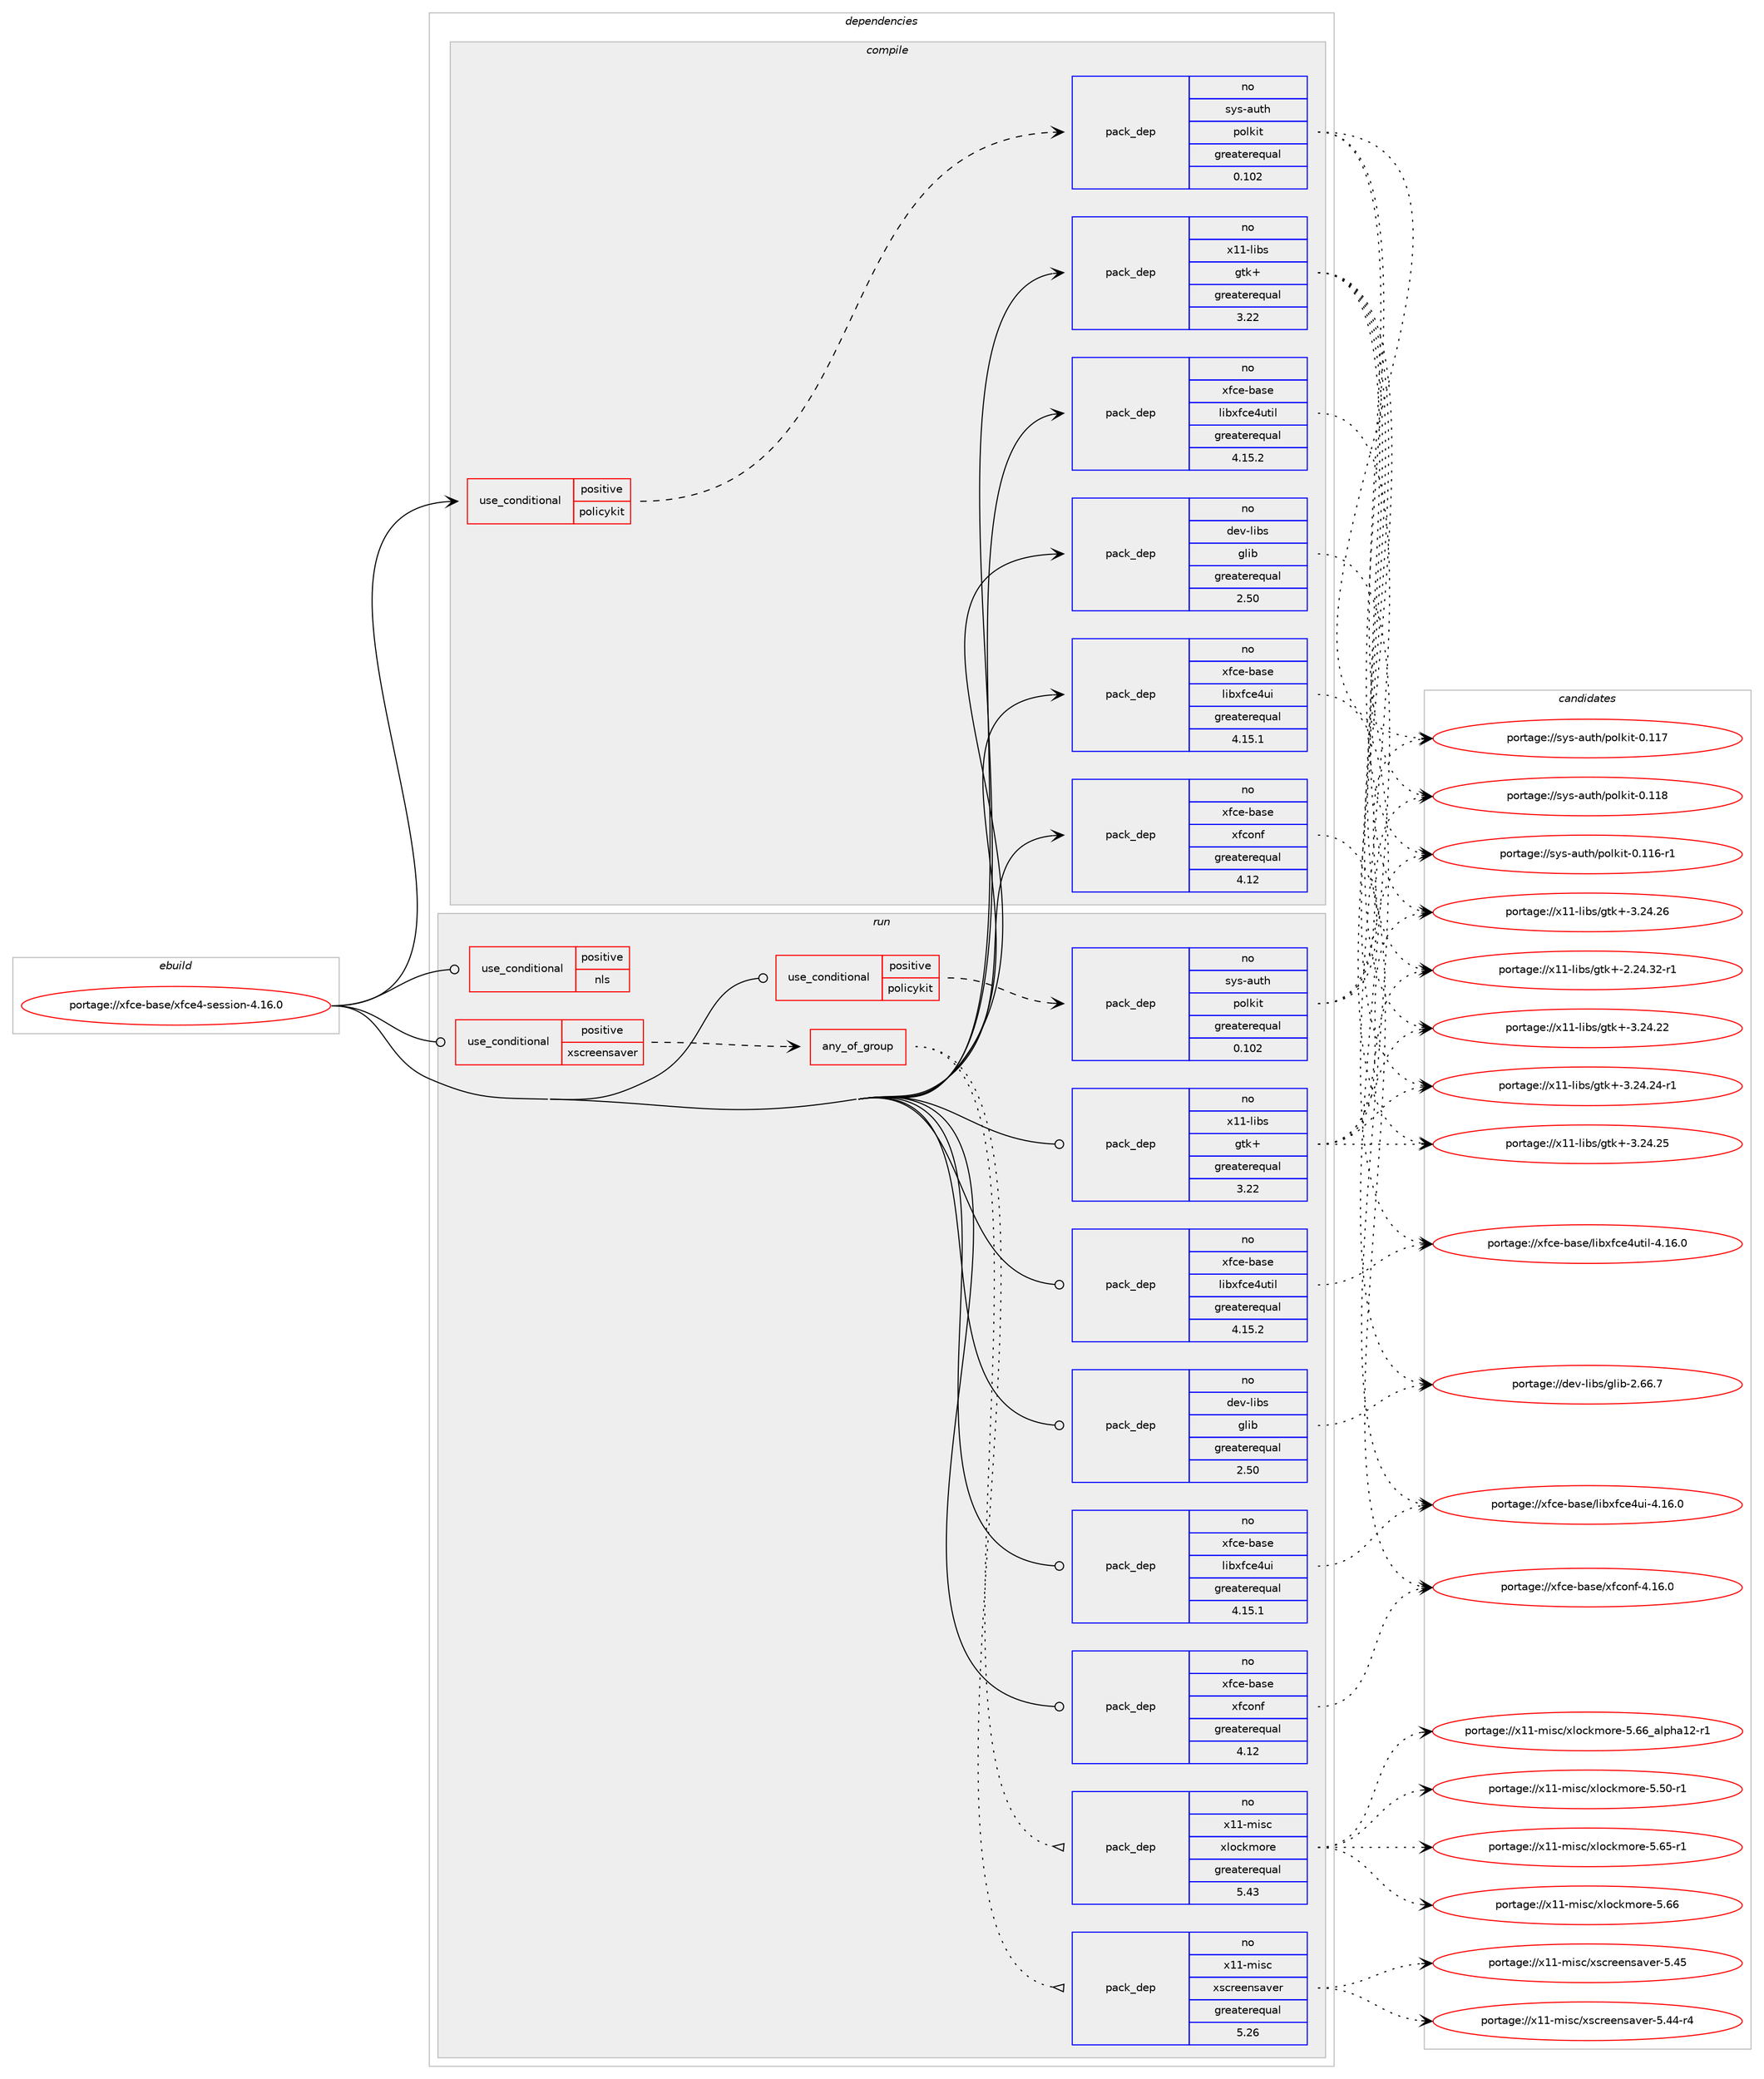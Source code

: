 digraph prolog {

# *************
# Graph options
# *************

newrank=true;
concentrate=true;
compound=true;
graph [rankdir=LR,fontname=Helvetica,fontsize=10,ranksep=1.5];#, ranksep=2.5, nodesep=0.2];
edge  [arrowhead=vee];
node  [fontname=Helvetica,fontsize=10];

# **********
# The ebuild
# **********

subgraph cluster_leftcol {
color=gray;
rank=same;
label=<<i>ebuild</i>>;
id [label="portage://xfce-base/xfce4-session-4.16.0", color=red, width=4, href="../xfce-base/xfce4-session-4.16.0.svg"];
}

# ****************
# The dependencies
# ****************

subgraph cluster_midcol {
color=gray;
label=<<i>dependencies</i>>;
subgraph cluster_compile {
fillcolor="#eeeeee";
style=filled;
label=<<i>compile</i>>;
subgraph cond488 {
dependency1045 [label=<<TABLE BORDER="0" CELLBORDER="1" CELLSPACING="0" CELLPADDING="4"><TR><TD ROWSPAN="3" CELLPADDING="10">use_conditional</TD></TR><TR><TD>positive</TD></TR><TR><TD>policykit</TD></TR></TABLE>>, shape=none, color=red];
subgraph pack534 {
dependency1046 [label=<<TABLE BORDER="0" CELLBORDER="1" CELLSPACING="0" CELLPADDING="4" WIDTH="220"><TR><TD ROWSPAN="6" CELLPADDING="30">pack_dep</TD></TR><TR><TD WIDTH="110">no</TD></TR><TR><TD>sys-auth</TD></TR><TR><TD>polkit</TD></TR><TR><TD>greaterequal</TD></TR><TR><TD>0.102</TD></TR></TABLE>>, shape=none, color=blue];
}
dependency1045:e -> dependency1046:w [weight=20,style="dashed",arrowhead="vee"];
}
id:e -> dependency1045:w [weight=20,style="solid",arrowhead="vee"];
subgraph pack535 {
dependency1047 [label=<<TABLE BORDER="0" CELLBORDER="1" CELLSPACING="0" CELLPADDING="4" WIDTH="220"><TR><TD ROWSPAN="6" CELLPADDING="30">pack_dep</TD></TR><TR><TD WIDTH="110">no</TD></TR><TR><TD>dev-libs</TD></TR><TR><TD>glib</TD></TR><TR><TD>greaterequal</TD></TR><TR><TD>2.50</TD></TR></TABLE>>, shape=none, color=blue];
}
id:e -> dependency1047:w [weight=20,style="solid",arrowhead="vee"];
subgraph pack536 {
dependency1048 [label=<<TABLE BORDER="0" CELLBORDER="1" CELLSPACING="0" CELLPADDING="4" WIDTH="220"><TR><TD ROWSPAN="6" CELLPADDING="30">pack_dep</TD></TR><TR><TD WIDTH="110">no</TD></TR><TR><TD>x11-libs</TD></TR><TR><TD>gtk+</TD></TR><TR><TD>greaterequal</TD></TR><TR><TD>3.22</TD></TR></TABLE>>, shape=none, color=blue];
}
id:e -> dependency1048:w [weight=20,style="solid",arrowhead="vee"];
# *** BEGIN UNKNOWN DEPENDENCY TYPE (TODO) ***
# id -> package_dependency(portage://xfce-base/xfce4-session-4.16.0,install,no,x11-libs,libSM,none,[,,],[],[])
# *** END UNKNOWN DEPENDENCY TYPE (TODO) ***

# *** BEGIN UNKNOWN DEPENDENCY TYPE (TODO) ***
# id -> package_dependency(portage://xfce-base/xfce4-session-4.16.0,install,no,x11-libs,libX11,none,[,,],[],[])
# *** END UNKNOWN DEPENDENCY TYPE (TODO) ***

# *** BEGIN UNKNOWN DEPENDENCY TYPE (TODO) ***
# id -> package_dependency(portage://xfce-base/xfce4-session-4.16.0,install,no,x11-libs,libwnck,none,[,,],[slot(3)],[])
# *** END UNKNOWN DEPENDENCY TYPE (TODO) ***

subgraph pack537 {
dependency1049 [label=<<TABLE BORDER="0" CELLBORDER="1" CELLSPACING="0" CELLPADDING="4" WIDTH="220"><TR><TD ROWSPAN="6" CELLPADDING="30">pack_dep</TD></TR><TR><TD WIDTH="110">no</TD></TR><TR><TD>xfce-base</TD></TR><TR><TD>libxfce4ui</TD></TR><TR><TD>greaterequal</TD></TR><TR><TD>4.15.1</TD></TR></TABLE>>, shape=none, color=blue];
}
id:e -> dependency1049:w [weight=20,style="solid",arrowhead="vee"];
subgraph pack538 {
dependency1050 [label=<<TABLE BORDER="0" CELLBORDER="1" CELLSPACING="0" CELLPADDING="4" WIDTH="220"><TR><TD ROWSPAN="6" CELLPADDING="30">pack_dep</TD></TR><TR><TD WIDTH="110">no</TD></TR><TR><TD>xfce-base</TD></TR><TR><TD>libxfce4util</TD></TR><TR><TD>greaterequal</TD></TR><TR><TD>4.15.2</TD></TR></TABLE>>, shape=none, color=blue];
}
id:e -> dependency1050:w [weight=20,style="solid",arrowhead="vee"];
subgraph pack539 {
dependency1051 [label=<<TABLE BORDER="0" CELLBORDER="1" CELLSPACING="0" CELLPADDING="4" WIDTH="220"><TR><TD ROWSPAN="6" CELLPADDING="30">pack_dep</TD></TR><TR><TD WIDTH="110">no</TD></TR><TR><TD>xfce-base</TD></TR><TR><TD>xfconf</TD></TR><TR><TD>greaterequal</TD></TR><TR><TD>4.12</TD></TR></TABLE>>, shape=none, color=blue];
}
id:e -> dependency1051:w [weight=20,style="solid",arrowhead="vee"];
}
subgraph cluster_compileandrun {
fillcolor="#eeeeee";
style=filled;
label=<<i>compile and run</i>>;
}
subgraph cluster_run {
fillcolor="#eeeeee";
style=filled;
label=<<i>run</i>>;
subgraph cond489 {
dependency1052 [label=<<TABLE BORDER="0" CELLBORDER="1" CELLSPACING="0" CELLPADDING="4"><TR><TD ROWSPAN="3" CELLPADDING="10">use_conditional</TD></TR><TR><TD>positive</TD></TR><TR><TD>nls</TD></TR></TABLE>>, shape=none, color=red];
# *** BEGIN UNKNOWN DEPENDENCY TYPE (TODO) ***
# dependency1052 -> package_dependency(portage://xfce-base/xfce4-session-4.16.0,run,no,x11-misc,xdg-user-dirs,none,[,,],[],[])
# *** END UNKNOWN DEPENDENCY TYPE (TODO) ***

}
id:e -> dependency1052:w [weight=20,style="solid",arrowhead="odot"];
subgraph cond490 {
dependency1053 [label=<<TABLE BORDER="0" CELLBORDER="1" CELLSPACING="0" CELLPADDING="4"><TR><TD ROWSPAN="3" CELLPADDING="10">use_conditional</TD></TR><TR><TD>positive</TD></TR><TR><TD>policykit</TD></TR></TABLE>>, shape=none, color=red];
subgraph pack540 {
dependency1054 [label=<<TABLE BORDER="0" CELLBORDER="1" CELLSPACING="0" CELLPADDING="4" WIDTH="220"><TR><TD ROWSPAN="6" CELLPADDING="30">pack_dep</TD></TR><TR><TD WIDTH="110">no</TD></TR><TR><TD>sys-auth</TD></TR><TR><TD>polkit</TD></TR><TR><TD>greaterequal</TD></TR><TR><TD>0.102</TD></TR></TABLE>>, shape=none, color=blue];
}
dependency1053:e -> dependency1054:w [weight=20,style="dashed",arrowhead="vee"];
}
id:e -> dependency1053:w [weight=20,style="solid",arrowhead="odot"];
subgraph cond491 {
dependency1055 [label=<<TABLE BORDER="0" CELLBORDER="1" CELLSPACING="0" CELLPADDING="4"><TR><TD ROWSPAN="3" CELLPADDING="10">use_conditional</TD></TR><TR><TD>positive</TD></TR><TR><TD>xscreensaver</TD></TR></TABLE>>, shape=none, color=red];
subgraph any23 {
dependency1056 [label=<<TABLE BORDER="0" CELLBORDER="1" CELLSPACING="0" CELLPADDING="4"><TR><TD CELLPADDING="10">any_of_group</TD></TR></TABLE>>, shape=none, color=red];# *** BEGIN UNKNOWN DEPENDENCY TYPE (TODO) ***
# dependency1056 -> package_dependency(portage://xfce-base/xfce4-session-4.16.0,run,no,xfce-extra,xfce4-screensaver,none,[,,],[],[])
# *** END UNKNOWN DEPENDENCY TYPE (TODO) ***

subgraph pack541 {
dependency1057 [label=<<TABLE BORDER="0" CELLBORDER="1" CELLSPACING="0" CELLPADDING="4" WIDTH="220"><TR><TD ROWSPAN="6" CELLPADDING="30">pack_dep</TD></TR><TR><TD WIDTH="110">no</TD></TR><TR><TD>x11-misc</TD></TR><TR><TD>xscreensaver</TD></TR><TR><TD>greaterequal</TD></TR><TR><TD>5.26</TD></TR></TABLE>>, shape=none, color=blue];
}
dependency1056:e -> dependency1057:w [weight=20,style="dotted",arrowhead="oinv"];
subgraph pack542 {
dependency1058 [label=<<TABLE BORDER="0" CELLBORDER="1" CELLSPACING="0" CELLPADDING="4" WIDTH="220"><TR><TD ROWSPAN="6" CELLPADDING="30">pack_dep</TD></TR><TR><TD WIDTH="110">no</TD></TR><TR><TD>x11-misc</TD></TR><TR><TD>xlockmore</TD></TR><TR><TD>greaterequal</TD></TR><TR><TD>5.43</TD></TR></TABLE>>, shape=none, color=blue];
}
dependency1056:e -> dependency1058:w [weight=20,style="dotted",arrowhead="oinv"];
# *** BEGIN UNKNOWN DEPENDENCY TYPE (TODO) ***
# dependency1056 -> package_dependency(portage://xfce-base/xfce4-session-4.16.0,run,no,x11-misc,slock,none,[,,],[],[])
# *** END UNKNOWN DEPENDENCY TYPE (TODO) ***

# *** BEGIN UNKNOWN DEPENDENCY TYPE (TODO) ***
# dependency1056 -> package_dependency(portage://xfce-base/xfce4-session-4.16.0,run,no,x11-misc,alock,none,[,,],[],[use(enable(pam),none)])
# *** END UNKNOWN DEPENDENCY TYPE (TODO) ***

}
dependency1055:e -> dependency1056:w [weight=20,style="dashed",arrowhead="vee"];
}
id:e -> dependency1055:w [weight=20,style="solid",arrowhead="odot"];
subgraph pack543 {
dependency1059 [label=<<TABLE BORDER="0" CELLBORDER="1" CELLSPACING="0" CELLPADDING="4" WIDTH="220"><TR><TD ROWSPAN="6" CELLPADDING="30">pack_dep</TD></TR><TR><TD WIDTH="110">no</TD></TR><TR><TD>dev-libs</TD></TR><TR><TD>glib</TD></TR><TR><TD>greaterequal</TD></TR><TR><TD>2.50</TD></TR></TABLE>>, shape=none, color=blue];
}
id:e -> dependency1059:w [weight=20,style="solid",arrowhead="odot"];
# *** BEGIN UNKNOWN DEPENDENCY TYPE (TODO) ***
# id -> package_dependency(portage://xfce-base/xfce4-session-4.16.0,run,no,x11-apps,iceauth,none,[,,],[],[])
# *** END UNKNOWN DEPENDENCY TYPE (TODO) ***

# *** BEGIN UNKNOWN DEPENDENCY TYPE (TODO) ***
# id -> package_dependency(portage://xfce-base/xfce4-session-4.16.0,run,no,x11-apps,xrdb,none,[,,],[],[])
# *** END UNKNOWN DEPENDENCY TYPE (TODO) ***

subgraph pack544 {
dependency1060 [label=<<TABLE BORDER="0" CELLBORDER="1" CELLSPACING="0" CELLPADDING="4" WIDTH="220"><TR><TD ROWSPAN="6" CELLPADDING="30">pack_dep</TD></TR><TR><TD WIDTH="110">no</TD></TR><TR><TD>x11-libs</TD></TR><TR><TD>gtk+</TD></TR><TR><TD>greaterequal</TD></TR><TR><TD>3.22</TD></TR></TABLE>>, shape=none, color=blue];
}
id:e -> dependency1060:w [weight=20,style="solid",arrowhead="odot"];
# *** BEGIN UNKNOWN DEPENDENCY TYPE (TODO) ***
# id -> package_dependency(portage://xfce-base/xfce4-session-4.16.0,run,no,x11-libs,libSM,none,[,,],[],[])
# *** END UNKNOWN DEPENDENCY TYPE (TODO) ***

# *** BEGIN UNKNOWN DEPENDENCY TYPE (TODO) ***
# id -> package_dependency(portage://xfce-base/xfce4-session-4.16.0,run,no,x11-libs,libX11,none,[,,],[],[])
# *** END UNKNOWN DEPENDENCY TYPE (TODO) ***

# *** BEGIN UNKNOWN DEPENDENCY TYPE (TODO) ***
# id -> package_dependency(portage://xfce-base/xfce4-session-4.16.0,run,no,x11-libs,libwnck,none,[,,],[slot(3)],[])
# *** END UNKNOWN DEPENDENCY TYPE (TODO) ***

subgraph pack545 {
dependency1061 [label=<<TABLE BORDER="0" CELLBORDER="1" CELLSPACING="0" CELLPADDING="4" WIDTH="220"><TR><TD ROWSPAN="6" CELLPADDING="30">pack_dep</TD></TR><TR><TD WIDTH="110">no</TD></TR><TR><TD>xfce-base</TD></TR><TR><TD>libxfce4ui</TD></TR><TR><TD>greaterequal</TD></TR><TR><TD>4.15.1</TD></TR></TABLE>>, shape=none, color=blue];
}
id:e -> dependency1061:w [weight=20,style="solid",arrowhead="odot"];
subgraph pack546 {
dependency1062 [label=<<TABLE BORDER="0" CELLBORDER="1" CELLSPACING="0" CELLPADDING="4" WIDTH="220"><TR><TD ROWSPAN="6" CELLPADDING="30">pack_dep</TD></TR><TR><TD WIDTH="110">no</TD></TR><TR><TD>xfce-base</TD></TR><TR><TD>libxfce4util</TD></TR><TR><TD>greaterequal</TD></TR><TR><TD>4.15.2</TD></TR></TABLE>>, shape=none, color=blue];
}
id:e -> dependency1062:w [weight=20,style="solid",arrowhead="odot"];
subgraph pack547 {
dependency1063 [label=<<TABLE BORDER="0" CELLBORDER="1" CELLSPACING="0" CELLPADDING="4" WIDTH="220"><TR><TD ROWSPAN="6" CELLPADDING="30">pack_dep</TD></TR><TR><TD WIDTH="110">no</TD></TR><TR><TD>xfce-base</TD></TR><TR><TD>xfconf</TD></TR><TR><TD>greaterequal</TD></TR><TR><TD>4.12</TD></TR></TABLE>>, shape=none, color=blue];
}
id:e -> dependency1063:w [weight=20,style="solid",arrowhead="odot"];
}
}

# **************
# The candidates
# **************

subgraph cluster_choices {
rank=same;
color=gray;
label=<<i>candidates</i>>;

subgraph choice534 {
color=black;
nodesep=1;
choice1151211154597117116104471121111081071051164548464949544511449 [label="portage://sys-auth/polkit-0.116-r1", color=red, width=4,href="../sys-auth/polkit-0.116-r1.svg"];
choice115121115459711711610447112111108107105116454846494955 [label="portage://sys-auth/polkit-0.117", color=red, width=4,href="../sys-auth/polkit-0.117.svg"];
choice115121115459711711610447112111108107105116454846494956 [label="portage://sys-auth/polkit-0.118", color=red, width=4,href="../sys-auth/polkit-0.118.svg"];
dependency1046:e -> choice1151211154597117116104471121111081071051164548464949544511449:w [style=dotted,weight="100"];
dependency1046:e -> choice115121115459711711610447112111108107105116454846494955:w [style=dotted,weight="100"];
dependency1046:e -> choice115121115459711711610447112111108107105116454846494956:w [style=dotted,weight="100"];
}
subgraph choice535 {
color=black;
nodesep=1;
choice1001011184510810598115471031081059845504654544655 [label="portage://dev-libs/glib-2.66.7", color=red, width=4,href="../dev-libs/glib-2.66.7.svg"];
dependency1047:e -> choice1001011184510810598115471031081059845504654544655:w [style=dotted,weight="100"];
}
subgraph choice536 {
color=black;
nodesep=1;
choice12049494510810598115471031161074345504650524651504511449 [label="portage://x11-libs/gtk+-2.24.32-r1", color=red, width=4,href="../x11-libs/gtk+-2.24.32-r1.svg"];
choice1204949451081059811547103116107434551465052465050 [label="portage://x11-libs/gtk+-3.24.22", color=red, width=4,href="../x11-libs/gtk+-3.24.22.svg"];
choice12049494510810598115471031161074345514650524650524511449 [label="portage://x11-libs/gtk+-3.24.24-r1", color=red, width=4,href="../x11-libs/gtk+-3.24.24-r1.svg"];
choice1204949451081059811547103116107434551465052465053 [label="portage://x11-libs/gtk+-3.24.25", color=red, width=4,href="../x11-libs/gtk+-3.24.25.svg"];
choice1204949451081059811547103116107434551465052465054 [label="portage://x11-libs/gtk+-3.24.26", color=red, width=4,href="../x11-libs/gtk+-3.24.26.svg"];
dependency1048:e -> choice12049494510810598115471031161074345504650524651504511449:w [style=dotted,weight="100"];
dependency1048:e -> choice1204949451081059811547103116107434551465052465050:w [style=dotted,weight="100"];
dependency1048:e -> choice12049494510810598115471031161074345514650524650524511449:w [style=dotted,weight="100"];
dependency1048:e -> choice1204949451081059811547103116107434551465052465053:w [style=dotted,weight="100"];
dependency1048:e -> choice1204949451081059811547103116107434551465052465054:w [style=dotted,weight="100"];
}
subgraph choice537 {
color=black;
nodesep=1;
choice120102991014598971151014710810598120102991015211710545524649544648 [label="portage://xfce-base/libxfce4ui-4.16.0", color=red, width=4,href="../xfce-base/libxfce4ui-4.16.0.svg"];
dependency1049:e -> choice120102991014598971151014710810598120102991015211710545524649544648:w [style=dotted,weight="100"];
}
subgraph choice538 {
color=black;
nodesep=1;
choice120102991014598971151014710810598120102991015211711610510845524649544648 [label="portage://xfce-base/libxfce4util-4.16.0", color=red, width=4,href="../xfce-base/libxfce4util-4.16.0.svg"];
dependency1050:e -> choice120102991014598971151014710810598120102991015211711610510845524649544648:w [style=dotted,weight="100"];
}
subgraph choice539 {
color=black;
nodesep=1;
choice12010299101459897115101471201029911111010245524649544648 [label="portage://xfce-base/xfconf-4.16.0", color=red, width=4,href="../xfce-base/xfconf-4.16.0.svg"];
dependency1051:e -> choice12010299101459897115101471201029911111010245524649544648:w [style=dotted,weight="100"];
}
subgraph choice540 {
color=black;
nodesep=1;
choice1151211154597117116104471121111081071051164548464949544511449 [label="portage://sys-auth/polkit-0.116-r1", color=red, width=4,href="../sys-auth/polkit-0.116-r1.svg"];
choice115121115459711711610447112111108107105116454846494955 [label="portage://sys-auth/polkit-0.117", color=red, width=4,href="../sys-auth/polkit-0.117.svg"];
choice115121115459711711610447112111108107105116454846494956 [label="portage://sys-auth/polkit-0.118", color=red, width=4,href="../sys-auth/polkit-0.118.svg"];
dependency1054:e -> choice1151211154597117116104471121111081071051164548464949544511449:w [style=dotted,weight="100"];
dependency1054:e -> choice115121115459711711610447112111108107105116454846494955:w [style=dotted,weight="100"];
dependency1054:e -> choice115121115459711711610447112111108107105116454846494956:w [style=dotted,weight="100"];
}
subgraph choice541 {
color=black;
nodesep=1;
choice1204949451091051159947120115991141011011101159711810111445534652524511452 [label="portage://x11-misc/xscreensaver-5.44-r4", color=red, width=4,href="../x11-misc/xscreensaver-5.44-r4.svg"];
choice120494945109105115994712011599114101101110115971181011144553465253 [label="portage://x11-misc/xscreensaver-5.45", color=red, width=4,href="../x11-misc/xscreensaver-5.45.svg"];
dependency1057:e -> choice1204949451091051159947120115991141011011101159711810111445534652524511452:w [style=dotted,weight="100"];
dependency1057:e -> choice120494945109105115994712011599114101101110115971181011144553465253:w [style=dotted,weight="100"];
}
subgraph choice542 {
color=black;
nodesep=1;
choice12049494510910511599471201081119910710911111410145534653484511449 [label="portage://x11-misc/xlockmore-5.50-r1", color=red, width=4,href="../x11-misc/xlockmore-5.50-r1.svg"];
choice12049494510910511599471201081119910710911111410145534654534511449 [label="portage://x11-misc/xlockmore-5.65-r1", color=red, width=4,href="../x11-misc/xlockmore-5.65-r1.svg"];
choice1204949451091051159947120108111991071091111141014553465454 [label="portage://x11-misc/xlockmore-5.66", color=red, width=4,href="../x11-misc/xlockmore-5.66.svg"];
choice120494945109105115994712010811199107109111114101455346545495971081121049749504511449 [label="portage://x11-misc/xlockmore-5.66_alpha12-r1", color=red, width=4,href="../x11-misc/xlockmore-5.66_alpha12-r1.svg"];
dependency1058:e -> choice12049494510910511599471201081119910710911111410145534653484511449:w [style=dotted,weight="100"];
dependency1058:e -> choice12049494510910511599471201081119910710911111410145534654534511449:w [style=dotted,weight="100"];
dependency1058:e -> choice1204949451091051159947120108111991071091111141014553465454:w [style=dotted,weight="100"];
dependency1058:e -> choice120494945109105115994712010811199107109111114101455346545495971081121049749504511449:w [style=dotted,weight="100"];
}
subgraph choice543 {
color=black;
nodesep=1;
choice1001011184510810598115471031081059845504654544655 [label="portage://dev-libs/glib-2.66.7", color=red, width=4,href="../dev-libs/glib-2.66.7.svg"];
dependency1059:e -> choice1001011184510810598115471031081059845504654544655:w [style=dotted,weight="100"];
}
subgraph choice544 {
color=black;
nodesep=1;
choice12049494510810598115471031161074345504650524651504511449 [label="portage://x11-libs/gtk+-2.24.32-r1", color=red, width=4,href="../x11-libs/gtk+-2.24.32-r1.svg"];
choice1204949451081059811547103116107434551465052465050 [label="portage://x11-libs/gtk+-3.24.22", color=red, width=4,href="../x11-libs/gtk+-3.24.22.svg"];
choice12049494510810598115471031161074345514650524650524511449 [label="portage://x11-libs/gtk+-3.24.24-r1", color=red, width=4,href="../x11-libs/gtk+-3.24.24-r1.svg"];
choice1204949451081059811547103116107434551465052465053 [label="portage://x11-libs/gtk+-3.24.25", color=red, width=4,href="../x11-libs/gtk+-3.24.25.svg"];
choice1204949451081059811547103116107434551465052465054 [label="portage://x11-libs/gtk+-3.24.26", color=red, width=4,href="../x11-libs/gtk+-3.24.26.svg"];
dependency1060:e -> choice12049494510810598115471031161074345504650524651504511449:w [style=dotted,weight="100"];
dependency1060:e -> choice1204949451081059811547103116107434551465052465050:w [style=dotted,weight="100"];
dependency1060:e -> choice12049494510810598115471031161074345514650524650524511449:w [style=dotted,weight="100"];
dependency1060:e -> choice1204949451081059811547103116107434551465052465053:w [style=dotted,weight="100"];
dependency1060:e -> choice1204949451081059811547103116107434551465052465054:w [style=dotted,weight="100"];
}
subgraph choice545 {
color=black;
nodesep=1;
choice120102991014598971151014710810598120102991015211710545524649544648 [label="portage://xfce-base/libxfce4ui-4.16.0", color=red, width=4,href="../xfce-base/libxfce4ui-4.16.0.svg"];
dependency1061:e -> choice120102991014598971151014710810598120102991015211710545524649544648:w [style=dotted,weight="100"];
}
subgraph choice546 {
color=black;
nodesep=1;
choice120102991014598971151014710810598120102991015211711610510845524649544648 [label="portage://xfce-base/libxfce4util-4.16.0", color=red, width=4,href="../xfce-base/libxfce4util-4.16.0.svg"];
dependency1062:e -> choice120102991014598971151014710810598120102991015211711610510845524649544648:w [style=dotted,weight="100"];
}
subgraph choice547 {
color=black;
nodesep=1;
choice12010299101459897115101471201029911111010245524649544648 [label="portage://xfce-base/xfconf-4.16.0", color=red, width=4,href="../xfce-base/xfconf-4.16.0.svg"];
dependency1063:e -> choice12010299101459897115101471201029911111010245524649544648:w [style=dotted,weight="100"];
}
}

}
